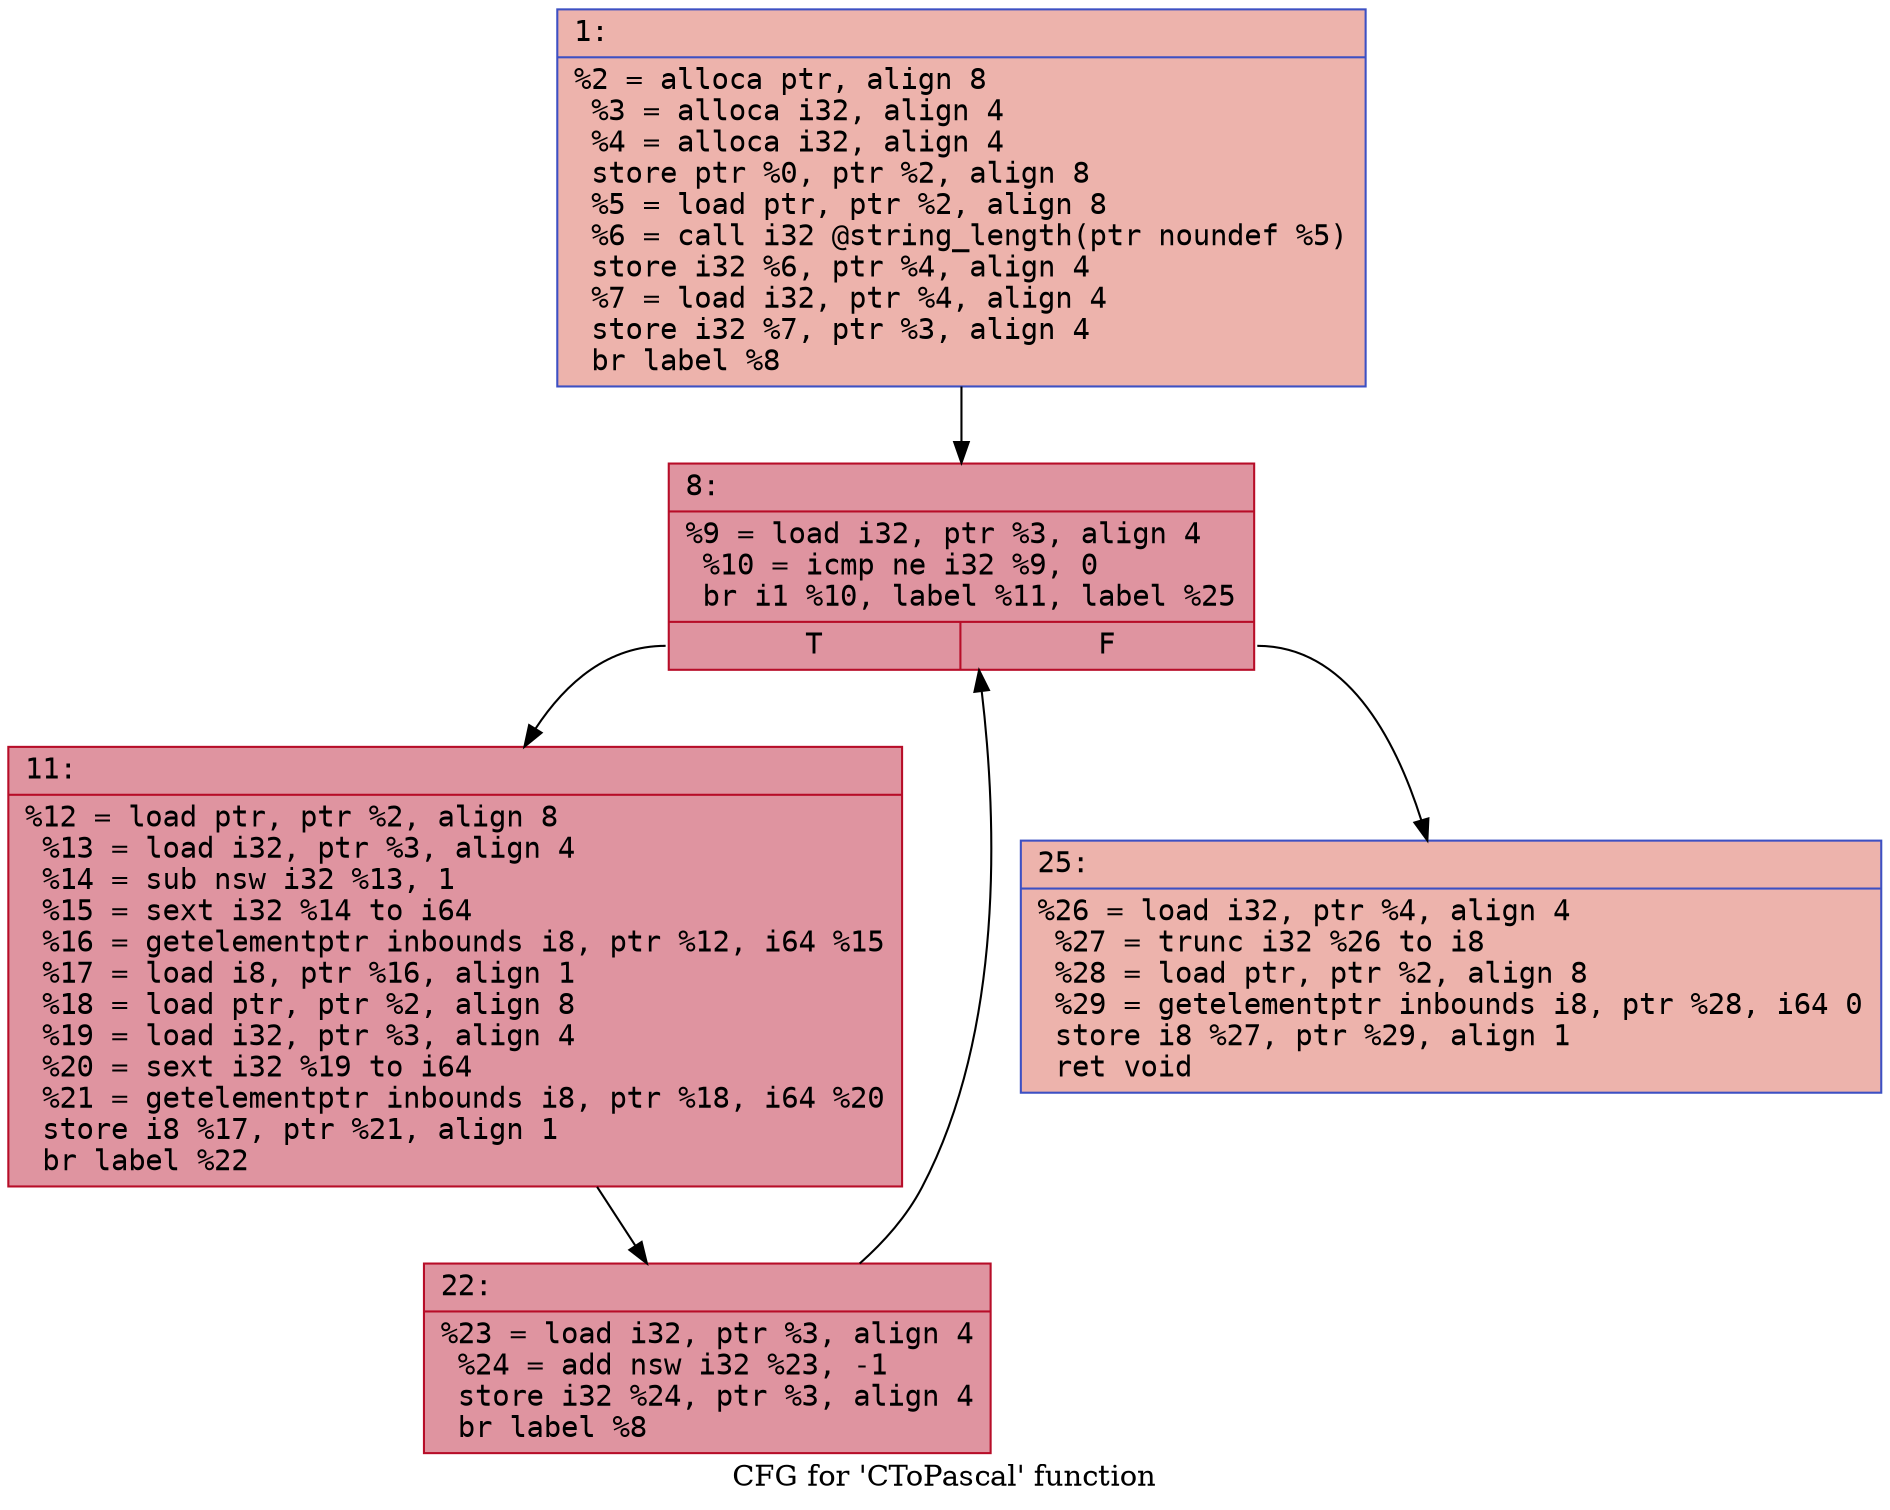 digraph "CFG for 'CToPascal' function" {
	label="CFG for 'CToPascal' function";

	Node0x6000002bb070 [shape=record,color="#3d50c3ff", style=filled, fillcolor="#d6524470" fontname="Courier",label="{1:\l|  %2 = alloca ptr, align 8\l  %3 = alloca i32, align 4\l  %4 = alloca i32, align 4\l  store ptr %0, ptr %2, align 8\l  %5 = load ptr, ptr %2, align 8\l  %6 = call i32 @string_length(ptr noundef %5)\l  store i32 %6, ptr %4, align 4\l  %7 = load i32, ptr %4, align 4\l  store i32 %7, ptr %3, align 4\l  br label %8\l}"];
	Node0x6000002bb070 -> Node0x6000002bb0c0[tooltip="1 -> 8\nProbability 100.00%" ];
	Node0x6000002bb0c0 [shape=record,color="#b70d28ff", style=filled, fillcolor="#b70d2870" fontname="Courier",label="{8:\l|  %9 = load i32, ptr %3, align 4\l  %10 = icmp ne i32 %9, 0\l  br i1 %10, label %11, label %25\l|{<s0>T|<s1>F}}"];
	Node0x6000002bb0c0:s0 -> Node0x6000002bb110[tooltip="8 -> 11\nProbability 96.88%" ];
	Node0x6000002bb0c0:s1 -> Node0x6000002bb1b0[tooltip="8 -> 25\nProbability 3.12%" ];
	Node0x6000002bb110 [shape=record,color="#b70d28ff", style=filled, fillcolor="#b70d2870" fontname="Courier",label="{11:\l|  %12 = load ptr, ptr %2, align 8\l  %13 = load i32, ptr %3, align 4\l  %14 = sub nsw i32 %13, 1\l  %15 = sext i32 %14 to i64\l  %16 = getelementptr inbounds i8, ptr %12, i64 %15\l  %17 = load i8, ptr %16, align 1\l  %18 = load ptr, ptr %2, align 8\l  %19 = load i32, ptr %3, align 4\l  %20 = sext i32 %19 to i64\l  %21 = getelementptr inbounds i8, ptr %18, i64 %20\l  store i8 %17, ptr %21, align 1\l  br label %22\l}"];
	Node0x6000002bb110 -> Node0x6000002bb160[tooltip="11 -> 22\nProbability 100.00%" ];
	Node0x6000002bb160 [shape=record,color="#b70d28ff", style=filled, fillcolor="#b70d2870" fontname="Courier",label="{22:\l|  %23 = load i32, ptr %3, align 4\l  %24 = add nsw i32 %23, -1\l  store i32 %24, ptr %3, align 4\l  br label %8\l}"];
	Node0x6000002bb160 -> Node0x6000002bb0c0[tooltip="22 -> 8\nProbability 100.00%" ];
	Node0x6000002bb1b0 [shape=record,color="#3d50c3ff", style=filled, fillcolor="#d6524470" fontname="Courier",label="{25:\l|  %26 = load i32, ptr %4, align 4\l  %27 = trunc i32 %26 to i8\l  %28 = load ptr, ptr %2, align 8\l  %29 = getelementptr inbounds i8, ptr %28, i64 0\l  store i8 %27, ptr %29, align 1\l  ret void\l}"];
}
